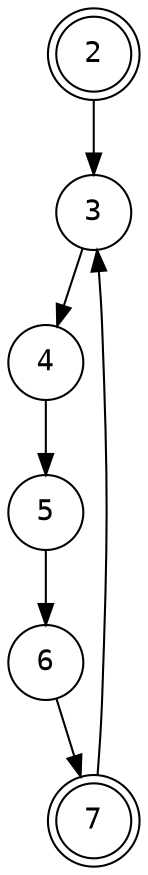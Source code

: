 digraph { node [ fontname = Courier ]
2 [peripheries=2 shape=circle ]
2 -> 3
3 [shape=circle ]
3 -> 4
4 [shape=circle ]
4 -> 5
5 [shape=circle ]
5 -> 6
6 [shape=circle ]
6 -> 7
7 [peripheries=2 shape=circle ]
7 -> 3
}